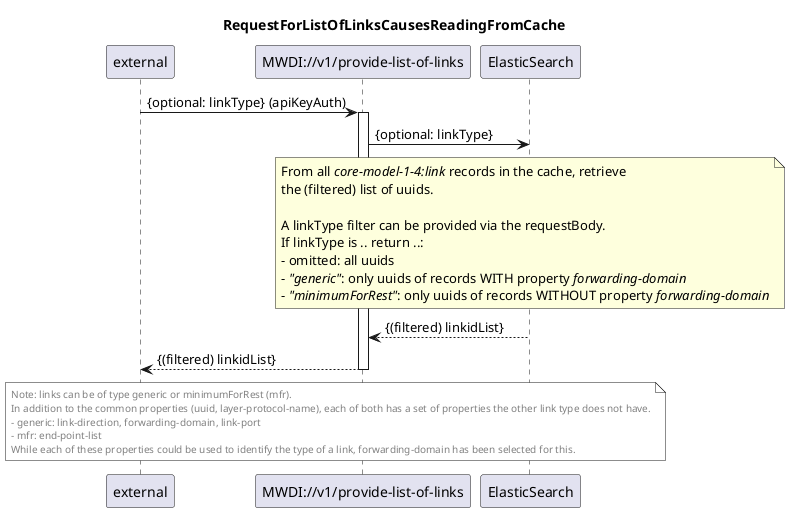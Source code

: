 @startuml 105_ProvideListOfLinks
skinparam responseMessageBelowArrow true
title RequestForListOfLinksCausesReadingFromCache

participant "external" as requestor
participant "MWDI://v1/provide-list-of-links" as linklist
participant "ElasticSearch" as es

requestor -> linklist: {optional: linkType} (apiKeyAuth)
activate linklist

linklist -> es: {optional: linkType}
note over es
  From all <i>core-model-1-4:link</i> records in the cache, retrieve
  the (filtered) list of uuids.

  A linkType filter can be provided via the requestBody.
  If linkType is .. return ..:
  - omitted: all uuids
  - <i>"generic"</i>: only uuids of records WITH property <i>forwarding-domain</i>
  - <i>"minimumForRest"</i>: only uuids of records WITHOUT property <i>forwarding-domain</i>
end note

es --> linklist: {(filtered) linkidList}

linklist --> requestor: {(filtered) linkidList}
deactivate linklist

note over requestor, es #White
<font color="gray" size="10">Note: links can be of type generic or minimumForRest (mfr).</font>
<font color="gray" size="10">In addition to the common properties (uuid, layer-protocol-name), each of both has a set of properties the other link type does not have.</font>
<font color="gray" size="10">- generic: link-direction, forwarding-domain, link-port</font>
<font color="gray" size="10">- mfr: end-point-list</font>
<font color="gray" size="10">While each of these properties could be used to identify the type of a link, forwarding-domain has been selected for this.</font>
end note


@enduml